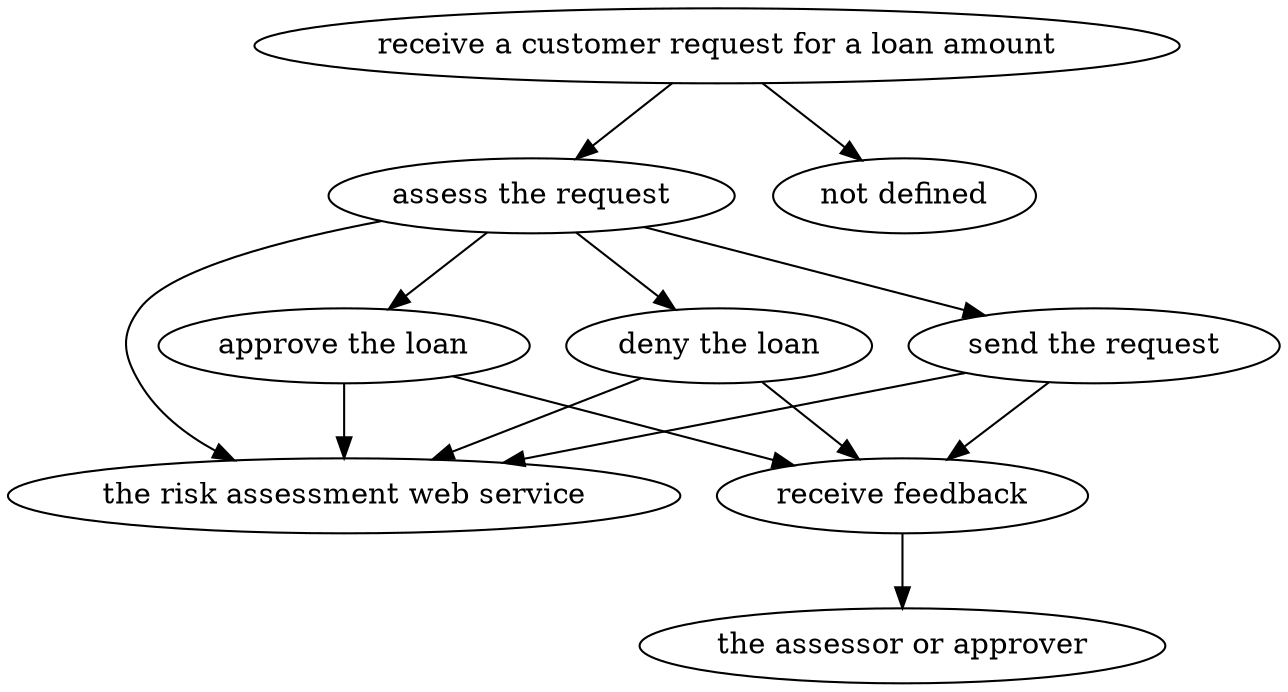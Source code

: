 strict digraph "doc-5.1" {
	graph [name="doc-5.1"];
	"receive a customer request for a loan amount"	[attrs="{'type': 'Activity', 'label': 'receive a customer request for a loan amount'}"];
	"assess the request"	[attrs="{'type': 'Activity', 'label': 'assess the request'}"];
	"receive a customer request for a loan amount" -> "assess the request"	[attrs="{'type': 'flow', 'label': 'flow'}"];
	"not defined"	[attrs="{'type': 'Actor', 'label': 'not defined'}"];
	"receive a customer request for a loan amount" -> "not defined"	[attrs="{'type': 'actor performer', 'label': 'actor performer'}"];
	"approve the loan"	[attrs="{'type': 'Activity', 'label': 'approve the loan'}"];
	"assess the request" -> "approve the loan"	[attrs="{'type': 'flow', 'label': 'flow'}"];
	"deny the loan"	[attrs="{'type': 'Activity', 'label': 'deny the loan'}"];
	"assess the request" -> "deny the loan"	[attrs="{'type': 'flow', 'label': 'flow'}"];
	"send the request"	[attrs="{'type': 'Activity', 'label': 'send the request'}"];
	"assess the request" -> "send the request"	[attrs="{'type': 'flow', 'label': 'flow'}"];
	"the risk assessment web service"	[attrs="{'type': 'Actor', 'label': 'the risk assessment web service'}"];
	"assess the request" -> "the risk assessment web service"	[attrs="{'type': 'actor performer', 'label': 'actor performer'}"];
	"receive feedback"	[attrs="{'type': 'Activity', 'label': 'receive feedback'}"];
	"approve the loan" -> "receive feedback"	[attrs="{'type': 'flow', 'label': 'flow'}"];
	"approve the loan" -> "the risk assessment web service"	[attrs="{'type': 'actor performer', 'label': 'actor performer'}"];
	"deny the loan" -> "receive feedback"	[attrs="{'type': 'flow', 'label': 'flow'}"];
	"deny the loan" -> "the risk assessment web service"	[attrs="{'type': 'actor performer', 'label': 'actor performer'}"];
	"send the request" -> "receive feedback"	[attrs="{'type': 'flow', 'label': 'flow'}"];
	"send the request" -> "the risk assessment web service"	[attrs="{'type': 'actor performer', 'label': 'actor performer'}"];
	"the assessor or approver"	[attrs="{'type': 'Actor', 'label': 'the assessor or approver'}"];
	"receive feedback" -> "the assessor or approver"	[attrs="{'type': 'actor performer', 'label': 'actor performer'}"];
}
